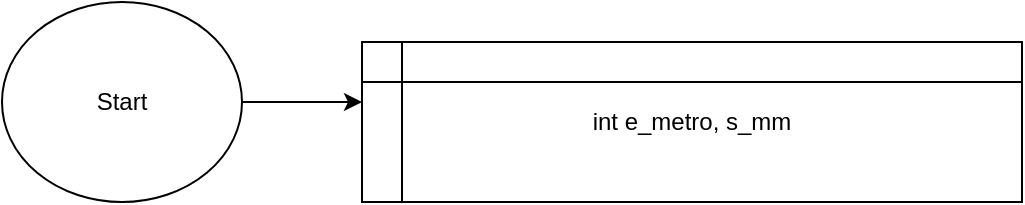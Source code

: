 <mxfile version="16.5.6" type="device"><diagram id="2NOwf9dFTRwJDVKcwxSB" name="Page-1"><mxGraphModel dx="2249" dy="794" grid="1" gridSize="10" guides="1" tooltips="1" connect="1" arrows="1" fold="1" page="1" pageScale="1" pageWidth="827" pageHeight="1169" math="0" shadow="0"><root><mxCell id="0"/><mxCell id="1" parent="0"/><mxCell id="FvFekwnMKATDb3WU12VH-6" style="edgeStyle=orthogonalEdgeStyle;rounded=0;orthogonalLoop=1;jettySize=auto;html=1;entryX=0;entryY=0.375;entryDx=0;entryDy=0;entryPerimeter=0;" edge="1" parent="1" source="FvFekwnMKATDb3WU12VH-1" target="FvFekwnMKATDb3WU12VH-4"><mxGeometry relative="1" as="geometry"/></mxCell><mxCell id="FvFekwnMKATDb3WU12VH-1" value="Start&lt;br&gt;" style="ellipse;whiteSpace=wrap;html=1;" vertex="1" parent="1"><mxGeometry x="-290" y="20" width="120" height="100" as="geometry"/></mxCell><mxCell id="FvFekwnMKATDb3WU12VH-4" value="int e_metro, s_mm&lt;br&gt;" style="shape=internalStorage;whiteSpace=wrap;html=1;backgroundOutline=1;" vertex="1" parent="1"><mxGeometry x="-110" y="40" width="330" height="80" as="geometry"/></mxCell></root></mxGraphModel></diagram></mxfile>